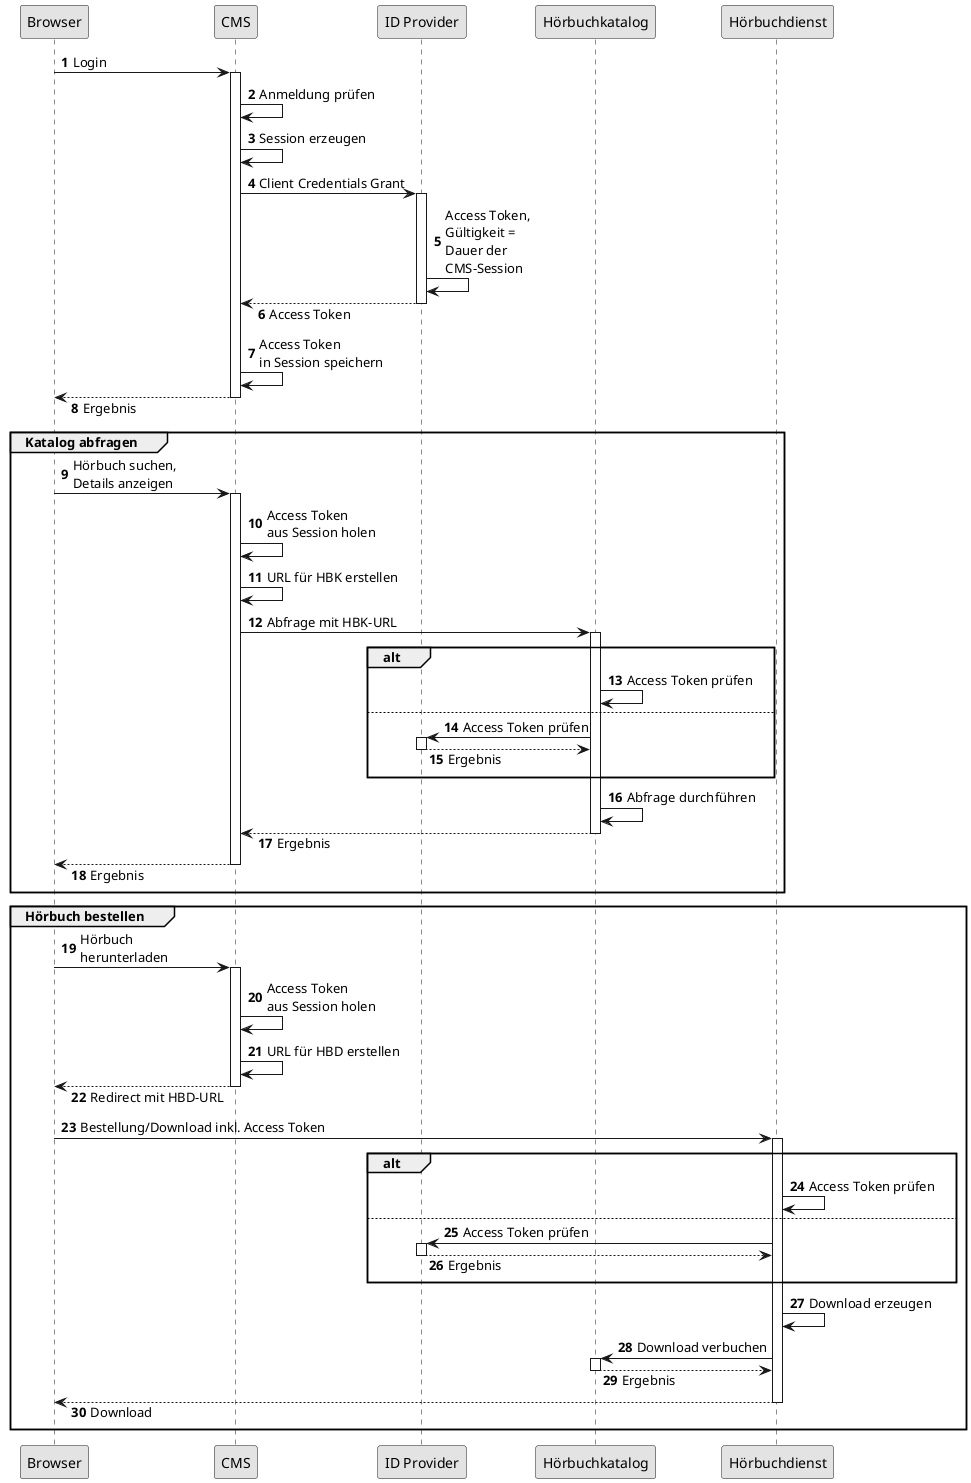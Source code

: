 @startuml

skinparam monochrome true
skinparam ResponseMessageBelowArrow true

autonumber

participant Browser
participant "CMS" as CMS
participant "ID Provider" as IDP
participant "Hörbuchkatalog" as HBK
participant "Hörbuchdienst" as HBD

Browser -> CMS++ : Login
CMS -> CMS : Anmeldung prüfen
CMS -> CMS : Session erzeugen
CMS -> IDP++ : Client Credentials Grant
IDP -> IDP : Access Token,\nGültigkeit =\nDauer der\nCMS-Session
CMS <-- IDP-- : Access Token
CMS -> CMS : Access Token\nin Session speichern
Browser <-- CMS-- : Ergebnis

group Katalog abfragen
Browser -> CMS++ : Hörbuch suchen,\nDetails anzeigen
CMS -> CMS : Access Token\naus Session holen
CMS -> CMS : URL für HBK erstellen
CMS -> HBK++ : Abfrage mit HBK-URL
alt
HBK -> HBK : Access Token prüfen
else
HBK -> IDP++ : Access Token prüfen
HBK <-- IDP-- : Ergebnis
end alt
HBK -> HBK : Abfrage durchführen
CMS <-- HBK-- : Ergebnis
Browser <-- CMS-- : Ergebnis
end group

group Hörbuch bestellen
Browser -> CMS++ : Hörbuch\nherunterladen
CMS -> CMS : Access Token\naus Session holen
CMS -> CMS : URL für HBD erstellen
Browser <-- CMS-- : Redirect mit HBD-URL
Browser -> HBD++ : Bestellung/Download inkl. Access Token
alt
HBD -> HBD : Access Token prüfen
else
HBD -> IDP++ : Access Token prüfen
HBD <-- IDP-- : Ergebnis
end alt
HBD -> HBD : Download erzeugen
HBD -> HBK++ : Download verbuchen
HBD <-- HBK-- : Ergebnis
Browser <-- HBD-- : Download
end group

@enduml
